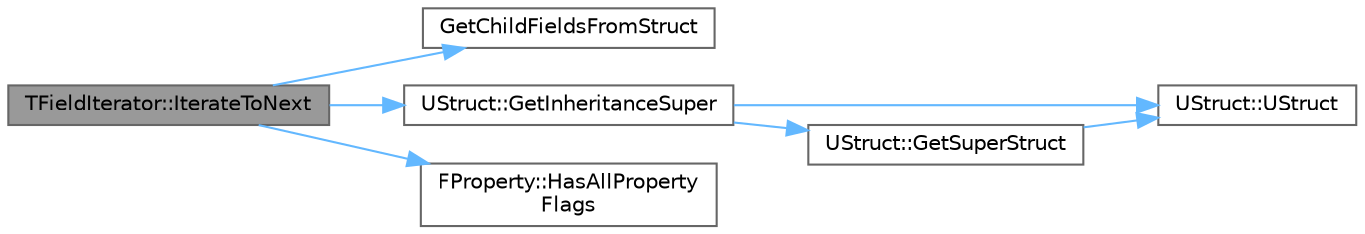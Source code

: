 digraph "TFieldIterator::IterateToNext"
{
 // INTERACTIVE_SVG=YES
 // LATEX_PDF_SIZE
  bgcolor="transparent";
  edge [fontname=Helvetica,fontsize=10,labelfontname=Helvetica,labelfontsize=10];
  node [fontname=Helvetica,fontsize=10,shape=box,height=0.2,width=0.4];
  rankdir="LR";
  Node1 [id="Node000001",label="TFieldIterator::IterateToNext",height=0.2,width=0.4,color="gray40", fillcolor="grey60", style="filled", fontcolor="black",tooltip=" "];
  Node1 -> Node2 [id="edge1_Node000001_Node000002",color="steelblue1",style="solid",tooltip=" "];
  Node2 [id="Node000002",label="GetChildFieldsFromStruct",height=0.2,width=0.4,color="grey40", fillcolor="white", style="filled",URL="$d6/d2f/UnrealType_8h.html#aca6616c9d597556e2d624ff8b4911a99",tooltip=" "];
  Node1 -> Node3 [id="edge2_Node000001_Node000003",color="steelblue1",style="solid",tooltip=" "];
  Node3 [id="Node000003",label="UStruct::GetInheritanceSuper",height=0.2,width=0.4,color="grey40", fillcolor="white", style="filled",URL="$dc/d19/classUStruct.html#a689a9f737917c649fa1d71f1c4b1883c",tooltip="Returns the structure used for inheritance, may be changed by child types."];
  Node3 -> Node4 [id="edge3_Node000003_Node000004",color="steelblue1",style="solid",tooltip=" "];
  Node4 [id="Node000004",label="UStruct::UStruct",height=0.2,width=0.4,color="grey40", fillcolor="white", style="filled",URL="$dc/d19/classUStruct.html#a8c84fcc7584f4275efd7182dcdbbac5c",tooltip=" "];
  Node3 -> Node5 [id="edge4_Node000003_Node000005",color="steelblue1",style="solid",tooltip=" "];
  Node5 [id="Node000005",label="UStruct::GetSuperStruct",height=0.2,width=0.4,color="grey40", fillcolor="white", style="filled",URL="$dc/d19/classUStruct.html#a9531f827c9a9669bc4f57092a5d7dc7d",tooltip="Struct this inherits from, may be null."];
  Node5 -> Node4 [id="edge5_Node000005_Node000004",color="steelblue1",style="solid",tooltip=" "];
  Node1 -> Node6 [id="edge6_Node000001_Node000006",color="steelblue1",style="solid",tooltip=" "];
  Node6 [id="Node000006",label="FProperty::HasAllProperty\lFlags",height=0.2,width=0.4,color="grey40", fillcolor="white", style="filled",URL="$d9/dbc/classFProperty.html#a1daf64b7b4d9e543f5770b4b870b55ed",tooltip="Used to safely check whether all of the passed in flags are set."];
}
